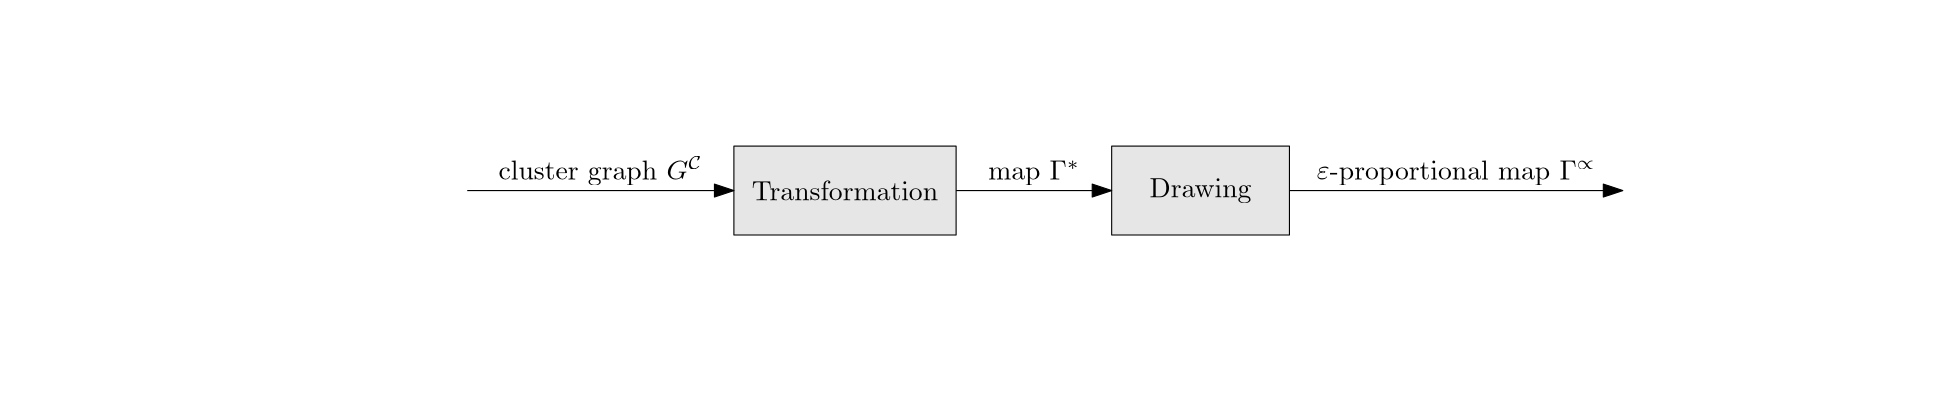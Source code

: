 <?xml version="1.0"?>
<!DOCTYPE ipe SYSTEM "ipe.dtd">
<ipe version="70216" creator="Ipe 7.2.16">
<info created="D:20200430174333" modified="D:20200510230641"/>
<preamble>\usepackage{amsmath}
\usepackage{amssymb}
\usepackage{mathtools}
\usepackage{marvosym}</preamble>
<ipestyle name="basic">
<symbol name="arrow/arc(spx)">
<path stroke="sym-stroke" fill="sym-stroke" pen="sym-pen">
0 0 m
-1 0.333 l
-1 -0.333 l
0 0 l
0 0 l
0 0 l
0 0 l
h
</path>
</symbol>
<symbol name="arrow/farc(spx)">
<path stroke="sym-stroke" fill="white" pen="sym-pen">
0 0 m
-1 0.333 l
-1 -0.333 l
0 0 l
0 0 l
0 0 l
0 0 l
h
</path>
</symbol>
<symbol name="arrow/ptarc(spx)">
<path stroke="sym-stroke" fill="sym-stroke" pen="sym-pen">
0 0 m
-1 0.333 l
-0.8 0 l
-1 -0.333 l
0 0 l
0 0 l
0 0 l
0 0 l
h
</path>
</symbol>
<symbol name="arrow/fptarc(spx)">
<path stroke="sym-stroke" fill="white" pen="sym-pen">
0 0 m
-1 0.333 l
-0.8 0 l
-1 -0.333 l
0 0 l
0 0 l
0 0 l
0 0 l
h
</path>
</symbol>
<symbol name="mark/circle(sx)" transformations="translations">
<path fill="sym-stroke">
0.6 0 0 0.6 0 0 e
0.4 0 0 0.4 0 0 e
</path>
</symbol>
<symbol name="mark/disk(sx)" transformations="translations">
<path fill="sym-stroke">
0.6 0 0 0.6 0 0 e
</path>
</symbol>
<symbol name="mark/fdisk(sfx)" transformations="translations">
<group>
<path fill="sym-fill">
0.5 0 0 0.5 0 0 e
</path>
<path fill="sym-stroke" fillrule="eofill">
0.6 0 0 0.6 0 0 e
0.4 0 0 0.4 0 0 e
</path>
</group>
</symbol>
<symbol name="mark/box(sx)" transformations="translations">
<path fill="sym-stroke" fillrule="eofill">
-0.6 -0.6 m
0.6 -0.6 l
0.6 0.6 l
-0.6 0.6 l
-0.6 -0.6 l
-0.6 -0.6 l
-0.6 -0.6 l
-0.6 -0.6 l
h
-0.4 -0.4 m
0.4 -0.4 l
0.4 0.4 l
-0.4 0.4 l
-0.4 -0.4 l
-0.4 -0.4 l
-0.4 -0.4 l
-0.4 -0.4 l
h
</path>
</symbol>
<symbol name="mark/square(sx)" transformations="translations">
<path fill="sym-stroke">
-0.6 -0.6 m
0.6 -0.6 l
0.6 0.6 l
-0.6 0.6 l
-0.6 -0.6 l
-0.6 -0.6 l
-0.6 -0.6 l
-0.6 -0.6 l
h
</path>
</symbol>
<symbol name="mark/fsquare(sfx)" transformations="translations">
<group>
<path fill="sym-fill">
-0.5 -0.5 m
0.5 -0.5 l
0.5 0.5 l
-0.5 0.5 l
-0.5 -0.5 l
-0.5 -0.5 l
-0.5 -0.5 l
-0.5 -0.5 l
h
</path>
<path fill="sym-stroke" fillrule="eofill">
-0.6 -0.6 m
0.6 -0.6 l
0.6 0.6 l
-0.6 0.6 l
-0.6 -0.6 l
-0.6 -0.6 l
-0.6 -0.6 l
-0.6 -0.6 l
h
-0.4 -0.4 m
0.4 -0.4 l
0.4 0.4 l
-0.4 0.4 l
-0.4 -0.4 l
-0.4 -0.4 l
-0.4 -0.4 l
-0.4 -0.4 l
h
</path>
</group>
</symbol>
<symbol name="mark/cross(sx)" transformations="translations">
<group>
<path fill="sym-stroke">
-0.43 -0.57 m
0.57 0.43 l
0.43 0.57 l
-0.57 -0.43 l
-0.43 -0.57 l
-0.43 -0.57 l
-0.43 -0.57 l
-0.43 -0.57 l
h
</path>
<path fill="sym-stroke">
-0.43 0.57 m
0.57 -0.43 l
0.43 -0.57 l
-0.57 0.43 l
-0.43 0.57 l
-0.43 0.57 l
-0.43 0.57 l
-0.43 0.57 l
h
</path>
</group>
</symbol>
<symbol name="arrow/fnormal(spx)">
<path stroke="sym-stroke" fill="white" pen="sym-pen">
0 0 m
-1 0.333 l
-1 -0.333 l
0 0 l
0 0 l
0 0 l
0 0 l
h
</path>
</symbol>
<symbol name="arrow/pointed(spx)">
<path stroke="sym-stroke" fill="sym-stroke" pen="sym-pen">
0 0 m
-1 0.333 l
-0.8 0 l
-1 -0.333 l
0 0 l
0 0 l
0 0 l
0 0 l
h
</path>
</symbol>
<symbol name="arrow/fpointed(spx)">
<path stroke="sym-stroke" fill="white" pen="sym-pen">
0 0 m
-1 0.333 l
-0.8 0 l
-1 -0.333 l
0 0 l
0 0 l
0 0 l
0 0 l
h
</path>
</symbol>
<symbol name="arrow/linear(spx)">
<path stroke="sym-stroke" pen="sym-pen">
-1 0.333 m
0 0 l
-1 -0.333 l
</path>
</symbol>
<symbol name="arrow/fdouble(spx)">
<path stroke="sym-stroke" fill="white" pen="sym-pen">
0 0 m
-1 0.333 l
-1 -0.333 l
0 0 l
0 0 l
0 0 l
0 0 l
h
-1 0 m
-2 0.333 l
-2 -0.333 l
-1 0 l
-1 0 l
-1 0 l
-1 0 l
h
</path>
</symbol>
<symbol name="arrow/double(spx)">
<path stroke="sym-stroke" fill="sym-stroke" pen="sym-pen">
0 0 m
-1 0.333 l
-1 -0.333 l
0 0 l
0 0 l
0 0 l
0 0 l
h
-1 0 m
-2 0.333 l
-2 -0.333 l
-1 0 l
-1 0 l
-1 0 l
-1 0 l
h
</path>
</symbol>
<pen name="heavier" value="0.8"/>
<pen name="fat" value="1.2"/>
<pen name="ultrafat" value="2"/>
<pen name="vertex" value="20"/>
<pen name="boundary" value="20"/>
<symbolsize name="large" value="5"/>
<symbolsize name="small" value="2"/>
<symbolsize name="tiny" value="1.1"/>
<arrowsize name="large" value="10"/>
<arrowsize name="small" value="5"/>
<arrowsize name="tiny" value="3"/>
<color name="flatred" value="1 0.7 0.7"/>
<color name="flatgreen" value="0.7 1 0.7"/>
<color name="flatblue" value="0.7 0.7 1"/>
<color name="flatyellow" value="1 1 0.7"/>
<color name="flatorange" value="1 0.85 0.7"/>
<color name="flatcyan" value="0.7 1 1"/>
<color name="flatdarkgray" value="0.7"/>
<color name="flatgray" value="0.8"/>
<color name="flatlightgray" value="0.9"/>
<dashstyle name="dashed" value="[4] 0"/>
<dashstyle name="dotted" value="[1 3] 0"/>
<dashstyle name="dash dotted" value="[4 2 1 2] 0"/>
<dashstyle name="dash dot dotted" value="[4 2 1 2 1 2] 0"/>
<textsize name="large" value="\large"/>
<textsize name="Large" value="\Large"/>
<textsize name="LARGE" value="\LARGE"/>
<textsize name="huge" value="\huge"/>
<textsize name="Huge" value="\Huge"/>
<textsize name="small" value="\small"/>
<textsize name="footnote" value="\footnotesize"/>
<textsize name="tiny" value="\tiny"/>
<textstyle name="center" begin="\begin{center}" end="\end{center}"/>
<textstyle name="itemize" begin="\begin{itemize}" end="\end{itemize}"/>
<textstyle name="item" begin="\begin{itemize}\item{}" end="\end{itemize}"/>
<gridsize name="4 pts" value="4"/>
<gridsize name="8 pts (~3 mm)" value="8"/>
<gridsize name="16 pts (~6 mm)" value="16"/>
<anglesize name="60 deg" value="60"/>
<anglesize name="45 deg" value="45"/>
<anglesize name="30 deg" value="30"/>
<anglesize name="22.5 deg" value="22.5"/>
<anglesize name="15 deg" value="15"/>
<opacity name="10%" value="0.1"/>
<opacity name="30%" value="0.3"/>
<opacity name="50%" value="0.5"/>
<opacity name="75%" value="0.75"/>
<layout paper="960 480" origin="0 0" frame="960 480"/>
<tiling name="falling" angle="-60" step="4" width="1"/>
<tiling name="rising" angle="30" step="4" width="1"/>
</ipestyle>
<page>
<layer name="1+2"/>
<layer name="2"/>
<layer name="3+4"/>
<layer name="3"/>
<layer name="4"/>
<view layers="1+2" active="1+2"/>
<view layers="1+2 2" active="1+2"/>
<view layers="3+4 3" active="3+4"/>
<view layers="3+4 4" active="1+2"/>
<text layer="3" matrix="1 0 0 1 72 148" transformations="translations" pos="192 176" stroke="black" type="label" width="73.445" height="8.384" depth="2.47" halign="center" valign="baseline">cluster graph $G_0^\mathcal{C}$</text>
<path layer="2" matrix="1 0 0 1 16 -16" stroke="black" fill="flatlightgray">
96 416 m
96 384 l
176 384 l
176 416 l
h
</path>
<path layer="1+2" matrix="1 0 0 1 192 16" stroke="black" fill="flatlightgray">
96 384 m
96 352 l
176 352 l
176 384 l
h
</path>
<path matrix="1 0 0 1 328 80" stroke="black" fill="flatlightgray">
96 320 m
96 288 l
160 288 l
160 320 l
h
</path>
<text layer="2" matrix="1 0 0 1 16 -16" transformations="translations" pos="96 400" stroke="black" type="minipage" width="80" height="6.926" depth="1.93" valign="center" style="center">Clustering</text>
<text layer="1+2" matrix="1 0 0 1 192 16" transformations="translations" pos="96 368" stroke="black" type="minipage" width="80" height="5.958" depth="0.96" valign="center" style="center">Transformation</text>
<text matrix="1 0 0 1 168 -32" transformations="translations" pos="256 416" stroke="black" type="minipage" width="64" height="6.865" depth="1.88" valign="center" style="center">Drawing</text>
<text layer="2" matrix="1 0 0 1 -28 180" transformations="translations" pos="96 208" stroke="black" type="label" width="62.655" height="6.926" depth="1.93" halign="center" valign="baseline">input graph $G$</text>
<text layer="1+2" matrix="1 0 0 1 48 212" transformations="translations" pos="192 176" stroke="black" type="label" width="73.445" height="8.388" depth="1.93" halign="center" valign="baseline">cluster graph $G^\mathcal{C}$</text>
<text matrix="1 0 0 1 92 180" transformations="translations" pos="304 208" stroke="black" type="label" width="32.946" height="6.867" depth="1.93" halign="center" valign="baseline">map $\Gamma^*$</text>
<text matrix="1 0 0 1 180 212" transformations="translations" pos="368 176" stroke="black" type="label" width="100.398" height="6.926" depth="1.93" halign="center" valign="baseline">$\varepsilon$-proportional map $\Gamma^\propto$</text>
<path layer="2" stroke="black" arrow="normal/normal">
24 384 m
112 384 l
</path>
<path layer="1+2" stroke="black" arrow="normal/normal">
192 384 m
288 384 l
</path>
<path stroke="black" arrow="normal/normal">
368 384 m
424 384 l
</path>
<path stroke="black" arrow="normal/normal">
488 384 m
608 384 l
</path>
<path layer="3+4" matrix="1 0 0 1 224 -48" stroke="black" fill="flatlightgray">
96 384 m
96 352 l
176 352 l
176 384 l
h
</path>
<path matrix="1 0 0 1 240 72" stroke="black" fill="flatlightgray">
96 352 m
96 320 l
176 320 l
176 352 l
h
</path>
<path matrix="1 0 0 1 432 16" stroke="black" fill="flatlightgray">
96 320 m
96 288 l
160 288 l
160 320 l
h
</path>
<text matrix="1 0 0 1 224 -48" transformations="translations" pos="96 368" stroke="black" type="minipage" width="80" height="5.958" depth="0.96" valign="center" style="center">Transformation</text>
<text matrix="1 0 0 1 208 72" transformations="translations" pos="128 336" stroke="black" type="minipage" width="80" height="11.924" depth="6.95" valign="center" style="center">Incremental Transformation</text>
<text matrix="1 0 0 1 272 -96" transformations="translations" pos="256 416" stroke="black" type="minipage" width="64" height="6.865" depth="1.88" valign="center" style="center">Drawing</text>
<text matrix="1 0 0 1 122 116" transformations="translations" pos="304 208" stroke="black" type="label" width="32.946" height="6.863" depth="2.47" halign="center" valign="baseline">map $\Gamma_0^*$</text>
<text matrix="1 0 0 1 92 172" transformations="translations" pos="304 192" stroke="black" type="label" width="32.946" height="6.863" depth="2.59" halign="center" valign="baseline">map $\Gamma_i^*$</text>
<text matrix="1 0 0 1 144 236" transformations="translations" pos="304 176" stroke="black" type="label" width="41.77" height="6.864" depth="3.42" halign="center" valign="baseline">map $\Gamma_{i+1}^*$</text>
<text matrix="1 0 0 1 280 148" transformations="translations" pos="368 176" stroke="black" type="label" width="100.398" height="6.922" depth="2.59" halign="center" valign="baseline">$\varepsilon$-proportional map $\Gamma_i^\propto$</text>
<text matrix="1 0 0 1 196 132" transformations="translations" pos="304 192" stroke="black" type="label" width="32.946" height="6.863" depth="2.59" halign="center" valign="baseline">map $\Gamma_i^*$</text>
<text matrix="1 0 0 1 -104 144" transformations="translations" pos="320 288" stroke="black" type="minipage" width="112" height="19.602" depth="14.65" valign="baseline" style="center">sequence of operations turning cluster graph $G_i^\mathcal{C}$ into cluster graph $G_{i+1}^\mathcal{C}$</text>
<path matrix="1 0 0 1 -60 124" stroke="black">
4 0 0 4 512 236 e
512 240 m
512 232 l
508 236 m
516 236 l
</path>
<path matrix="1 0 0 1 -40 84" stroke="black">
4 0 0 4 512 236 e
512 240 m
512 232 l
508 236 m
516 236 l
</path>
<path stroke="black" rarrow="normal/normal">
472 324 m
472 356 l
4 0 0 4 472 360 472 364 a
472 408 l
452 408 l
</path>
<path matrix="1 0 0 1 0 160" stroke="black" arrow="normal/normal">
400 160 m
468 160 l
</path>
<path matrix="1 0 0 1 0 160" stroke="black" arrow="normal/normal">
208 256 m
336 256 l
</path>
<path matrix="1 0 0 1 0 160" stroke="black" arrow="normal/normal">
476 160 m
528 160 l
</path>
<path stroke="black" arrow="normal/normal">
448 360 m
352 360 l
352 392 l
</path>
<use matrix="1 0 0 1 0 160" name="mark/disk(sx)" pos="704 160" size="small" stroke="black"/>
<path stroke="black" arrow="normal/normal">
704 320 m
704 360 l
456 360 l
</path>
<path matrix="1 0 0 1 0 160" stroke="black" arrow="normal/normal">
592 160 m
720 160 l
</path>
<path layer="4" matrix="1 0 0 1 32 -24" stroke="black" fill="flatlightgray">
96 448 m
96 416 l
176 416 l
176 448 l
h
</path>
<path matrix="1 0 0 1 32 -80" stroke="black" fill="flatlightgray">
96 416 m
96 384 l
176 384 l
176 416 l
h
</path>
<text matrix="1 0 0 1 32 -24" transformations="translations" pos="96 432" stroke="black" type="minipage" width="80" height="12.891" depth="7.92" valign="center" style="center">Incremental Clustering</text>
<text matrix="1 0 0 1 32 -80" transformations="translations" pos="96 400" stroke="black" type="minipage" width="80" height="6.926" depth="1.93" valign="center" style="center">Clustering</text>
<text matrix="1 0 0 1 -16 116" transformations="translations" pos="96 208" stroke="black" type="label" width="67.125" height="6.926" depth="1.93" halign="center" valign="baseline">input graph $G_0$</text>
<text matrix="1 0 0 1 -16 228" transformations="translations" pos="96 192" stroke="black" type="label" width="65.972" height="6.926" depth="1.93" halign="center" valign="baseline">input graph $G_i$</text>
<text matrix="1 0 0 1 -16 214" transformations="translations" pos="96 176" stroke="black" type="label" width="76.06" height="6.923" depth="2.32" halign="center" valign="baseline">input graph $G_{i+1}$</text>
<text matrix="1 0 0 1 64 148" transformations="translations" pos="192 176" stroke="black" type="label" width="73.445" height="8.384" depth="2.47" halign="center" valign="baseline">cluster graph $G_0^\mathcal{C}$</text>
<text matrix="1 0 0 1 32 172" transformations="translations" pos="192 192" stroke="black" type="label" width="73.445" height="8.384" depth="2.59" halign="center" valign="baseline">cluster graph $G_i^\mathcal{C}$</text>
<text matrix="1 0 0 1 64 182" transformations="translations" pos="192 208" stroke="black" type="label" width="81.677" height="8.384" depth="3.42" halign="center" valign="baseline">cluster graph $G_{i+1}^\mathcal{C}$</text>
<use matrix="1 0 0 1 0 160" name="mark/disk(sx)" pos="304 160" size="small" stroke="black"/>
<path matrix="1 0 0 1 -208 124" stroke="black">
4 0 0 4 512 236 e
512 240 m
512 232 l
508 236 m
516 236 l
</path>
<path matrix="1 0 0 1 0 160" stroke="black" arrow="normal/normal">
304 160 m
304 196 l
</path>
<path matrix="1 0 0 1 0 160" stroke="black" arrow="normal/normal">
304 160 m
320 160 l
</path>
<path matrix="1 0 0 1 0 160" stroke="black" arrow="normal/normal">
208 240 m
304 240 l
304 204 l
</path>
<path matrix="1 0 0 1 0 160" stroke="black" arrow="normal/normal">
300 200 m
144 200 l
144 232 l
</path>
<path matrix="1 0 0 1 0 160" stroke="black" arrow="normal/normal">
32 240 m
128 240 l
</path>
<path matrix="1 0 0 1 0 160" stroke="black" arrow="normal/normal">
32 256 m
128 256 l
</path>
<path matrix="1 0 0 1 0 160" stroke="black" arrow="normal/normal">
32 160 m
128 160 l
</path>
<path matrix="1 0 0 1 0 160" stroke="black">
208 160 m
304 160 l
</path>
<path layer="3" stroke="black" arrow="normal/normal">
208 320 m
320 320 l
</path>
<path layer="3+4" stroke="black" arrow="normal/normal">
452 320 m
452 356 l
</path>
<path stroke="black" arrow="normal/normal">
452 408 m
452 364 l
</path>
<use name="mark/disk(sx)" pos="452 320" size="small" stroke="black"/>
<path stroke="black">
416 408 m
452 408 l
</path>
<use name="mark/disk(sx)" pos="452 408" size="small" stroke="black"/>
</page>
</ipe>
